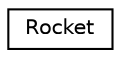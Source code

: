 digraph "Graphical Class Hierarchy"
{
 // LATEX_PDF_SIZE
  edge [fontname="Helvetica",fontsize="10",labelfontname="Helvetica",labelfontsize="10"];
  node [fontname="Helvetica",fontsize="10",shape=record];
  rankdir="LR";
  Node0 [label="Rocket",height=0.2,width=0.4,color="black", fillcolor="white", style="filled",URL="$classRocket.html",tooltip="Rocket is the director for the entire heirarchy."];
}
